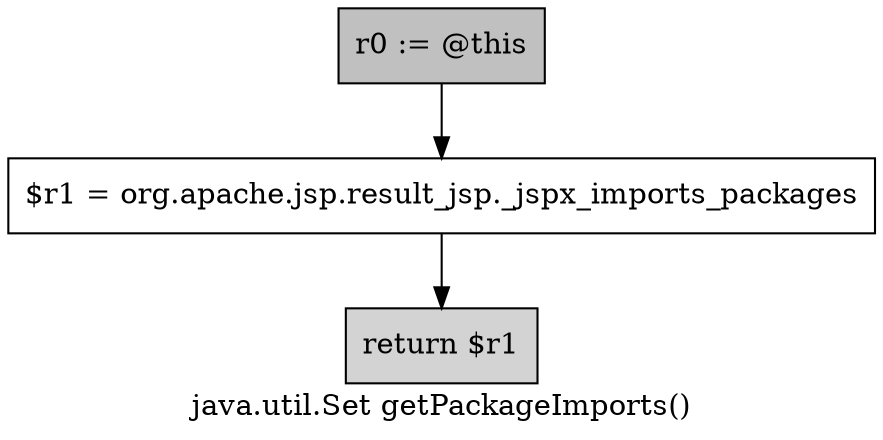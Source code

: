 digraph "java.util.Set getPackageImports()" {
    label="java.util.Set getPackageImports()";
    node [shape=box];
    "0" [style=filled,fillcolor=gray,label="r0 := @this",];
    "1" [label="$r1 = org.apache.jsp.result_jsp._jspx_imports_packages",];
    "0"->"1";
    "2" [style=filled,fillcolor=lightgray,label="return $r1",];
    "1"->"2";
}
